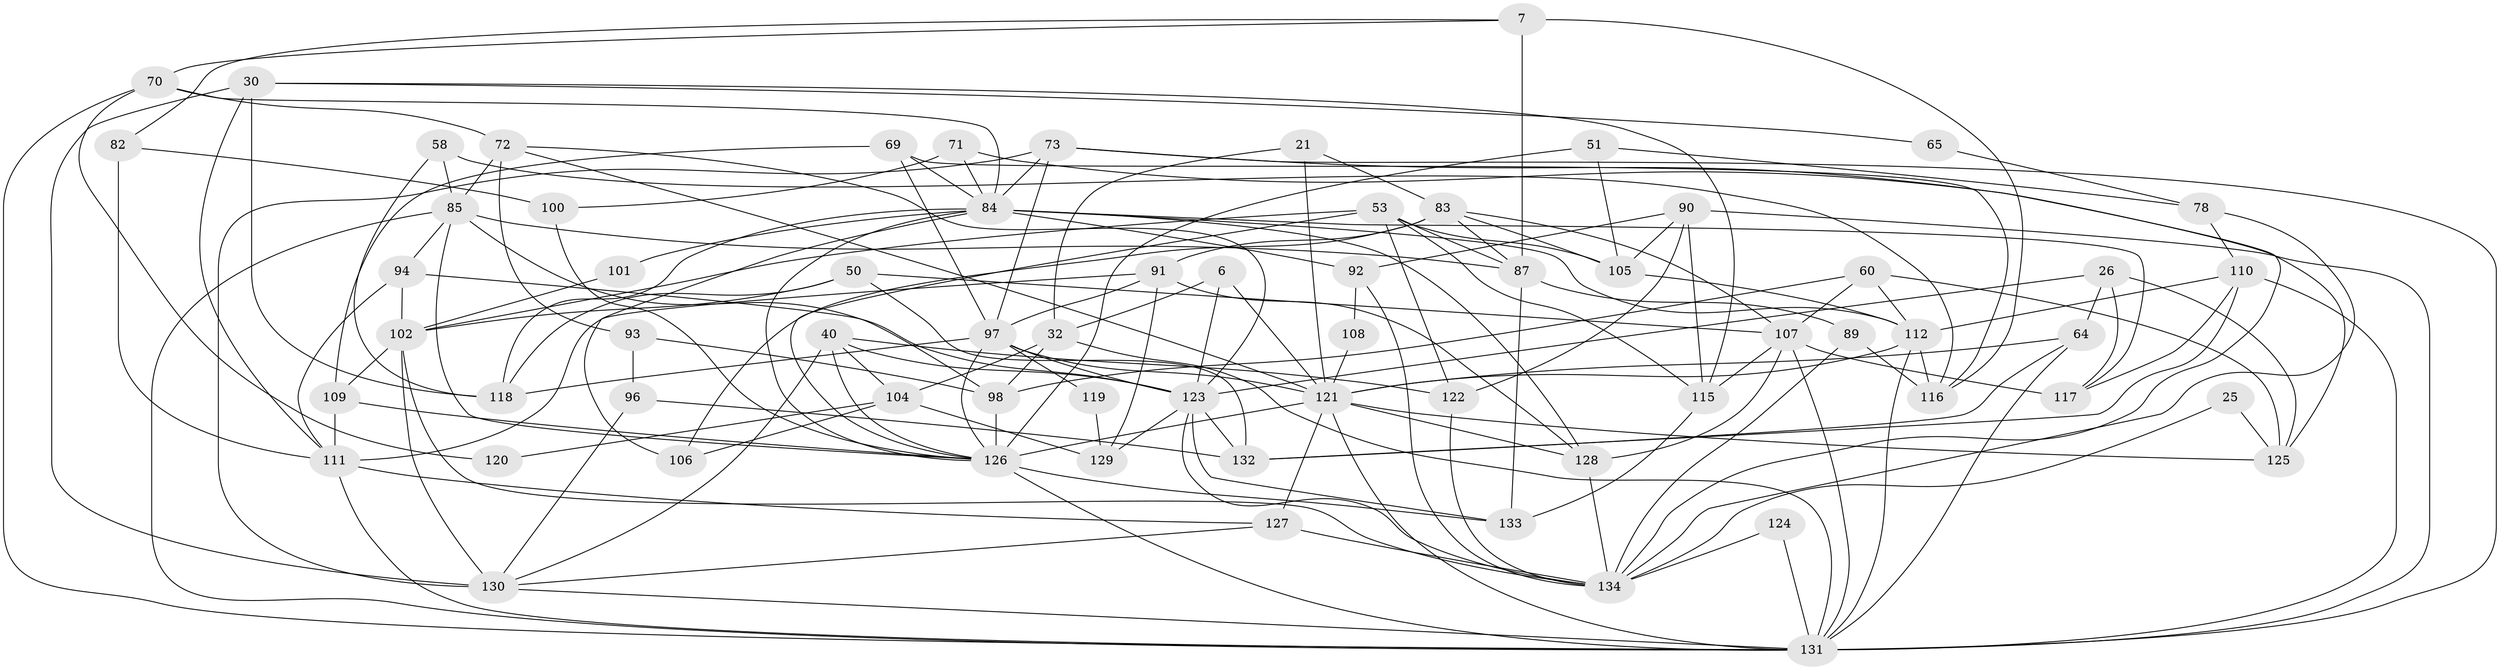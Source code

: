 // original degree distribution, {3: 0.2462686567164179, 4: 0.291044776119403, 5: 0.19402985074626866, 6: 0.08208955223880597, 2: 0.1417910447761194, 7: 0.022388059701492536, 8: 0.014925373134328358, 10: 0.007462686567164179}
// Generated by graph-tools (version 1.1) at 2025/51/03/09/25 04:51:13]
// undirected, 67 vertices, 168 edges
graph export_dot {
graph [start="1"]
  node [color=gray90,style=filled];
  6;
  7;
  21;
  25;
  26;
  30;
  32;
  40;
  50 [super="+43"];
  51;
  53 [super="+24+27+41"];
  58;
  60;
  64;
  65;
  69 [super="+38"];
  70 [super="+46"];
  71;
  72 [super="+2"];
  73 [super="+68"];
  78;
  82;
  83 [super="+36"];
  84 [super="+49+47"];
  85 [super="+54+35"];
  87 [super="+14"];
  89 [super="+62"];
  90 [super="+86"];
  91 [super="+34"];
  92;
  93;
  94 [super="+23"];
  96;
  97 [super="+11+57"];
  98 [super="+56"];
  100;
  101;
  102 [super="+63"];
  104;
  105 [super="+48"];
  106 [super="+31"];
  107 [super="+9+67"];
  108;
  109;
  110 [super="+13+37+42"];
  111 [super="+81"];
  112 [super="+28"];
  115 [super="+29"];
  116 [super="+76"];
  117;
  118;
  119;
  120;
  121 [super="+113+66+80"];
  122;
  123 [super="+75"];
  124;
  125;
  126 [super="+77+114"];
  127;
  128 [super="+22+74"];
  129;
  130 [super="+95"];
  131 [super="+33+103"];
  132;
  133;
  134 [super="+88"];
  6 -- 32;
  6 -- 121 [weight=3];
  6 -- 123;
  7 -- 87 [weight=2];
  7 -- 70;
  7 -- 82;
  7 -- 116 [weight=2];
  21 -- 32;
  21 -- 83;
  21 -- 121;
  25 -- 125;
  25 -- 134;
  26 -- 117;
  26 -- 64;
  26 -- 125;
  26 -- 123;
  30 -- 65;
  30 -- 115;
  30 -- 118;
  30 -- 130 [weight=2];
  30 -- 111;
  32 -- 104;
  32 -- 98;
  32 -- 131;
  40 -- 130;
  40 -- 104;
  40 -- 122;
  40 -- 126;
  40 -- 123;
  50 -- 132;
  50 -- 107;
  50 -- 102;
  50 -- 118;
  51 -- 126 [weight=2];
  51 -- 78;
  51 -- 105;
  53 -- 126 [weight=2];
  53 -- 102;
  53 -- 115;
  53 -- 105;
  53 -- 122;
  53 -- 87;
  58 -- 118;
  58 -- 116;
  58 -- 85;
  60 -- 125;
  60 -- 98;
  60 -- 112;
  60 -- 107;
  64 -- 132;
  64 -- 121;
  64 -- 131;
  65 -- 78;
  69 -- 97;
  69 -- 116;
  69 -- 109;
  69 -- 84;
  70 -- 120;
  70 -- 72;
  70 -- 84;
  70 -- 131;
  71 -- 125;
  71 -- 100;
  71 -- 84;
  72 -- 93;
  72 -- 123 [weight=2];
  72 -- 85 [weight=3];
  72 -- 121;
  73 -- 134 [weight=2];
  73 -- 130;
  73 -- 131;
  73 -- 84 [weight=2];
  73 -- 97;
  78 -- 134;
  78 -- 110;
  82 -- 100;
  82 -- 111;
  83 -- 91 [weight=2];
  83 -- 105;
  83 -- 106;
  83 -- 87;
  83 -- 107;
  84 -- 126;
  84 -- 112 [weight=3];
  84 -- 128 [weight=2];
  84 -- 101;
  84 -- 106;
  84 -- 117;
  84 -- 118;
  84 -- 92;
  85 -- 87;
  85 -- 94;
  85 -- 126;
  85 -- 98;
  85 -- 131;
  87 -- 133;
  87 -- 89;
  89 -- 134;
  89 -- 116;
  90 -- 122;
  90 -- 115;
  90 -- 105;
  90 -- 92;
  90 -- 131 [weight=2];
  91 -- 129;
  91 -- 97 [weight=2];
  91 -- 128;
  91 -- 111;
  92 -- 108;
  92 -- 134;
  93 -- 96;
  93 -- 98;
  94 -- 111;
  94 -- 102;
  94 -- 123;
  96 -- 132;
  96 -- 130;
  97 -- 118;
  97 -- 121 [weight=3];
  97 -- 119;
  97 -- 123;
  97 -- 126;
  98 -- 126;
  100 -- 126;
  101 -- 102;
  102 -- 109 [weight=2];
  102 -- 130;
  102 -- 134;
  104 -- 106;
  104 -- 120;
  104 -- 129;
  105 -- 112;
  107 -- 115;
  107 -- 128 [weight=2];
  107 -- 117;
  107 -- 131;
  108 -- 121;
  109 -- 111;
  109 -- 126;
  110 -- 132;
  110 -- 112 [weight=2];
  110 -- 117;
  110 -- 131 [weight=3];
  111 -- 127;
  111 -- 131;
  112 -- 116;
  112 -- 121 [weight=2];
  112 -- 131;
  115 -- 133;
  119 -- 129;
  121 -- 127 [weight=2];
  121 -- 125;
  121 -- 128 [weight=2];
  121 -- 131 [weight=3];
  121 -- 126 [weight=2];
  122 -- 134;
  123 -- 133;
  123 -- 129;
  123 -- 132;
  123 -- 134;
  124 -- 134;
  124 -- 131;
  126 -- 133 [weight=2];
  126 -- 131 [weight=2];
  127 -- 130;
  127 -- 134;
  128 -- 134;
  130 -- 131;
}
